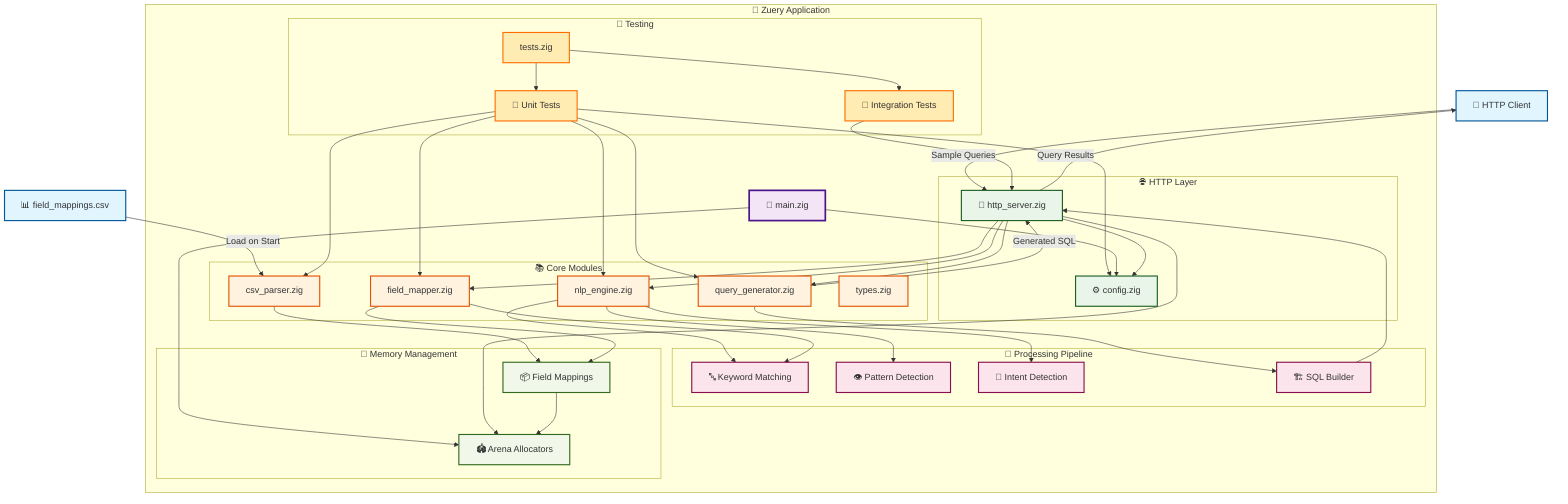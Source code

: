 graph TB
    %% External Components
    Client[👤 HTTP Client]
    CSV[📊 field_mappings.csv]
    
    %% Zig Application Structure
    subgraph "🚀 Zuery Application"
        Main[🎯 main.zig]
        
        subgraph "🌐 HTTP Layer"
            Server[🔧 http_server.zig]
            ConfigMgr[⚙️ config.zig]
        end
        
        subgraph "📚 Core Modules"
            FieldMapper[field_mapper.zig]
            NLPEngine[nlp_engine.zig]
            QueryGen[query_generator.zig]
            CSVParser[csv_parser.zig]
            Types[types.zig]
        end
        
        subgraph "🧠 Processing Pipeline"
            KeywordMatch[🔤 Keyword Matching]
            PatternDetect[👁️ Pattern Detection]
            IntentDetect[🧭 Intent Detection]
            SQLBuilder[🏗️ SQL Builder]
        end
        
        subgraph "🧪 Testing"
            Tests[tests.zig]
            UnitTests[🧩 Unit Tests]
            IntegrationTests[🔄 Integration Tests]
        end
        
        subgraph "💾 Memory Management"
            Arena[🏟️ Arena Allocators]
            FieldCache[📦 Field Mappings]
        end
    end
    
    %% Data Flow
    Client -->|Sample Queries| Server
    CSV -->|Load on Start| CSVParser
    
    Server --> FieldMapper
    Server --> NLPEngine
    Server --> QueryGen
    
    CSVParser --> FieldCache
    FieldMapper --> FieldCache
    
    NLPEngine --> KeywordMatch
    NLPEngine --> PatternDetect
    NLPEngine --> IntentDetect
    
    FieldMapper --> KeywordMatch
    
    QueryGen --> SQLBuilder
    SQLBuilder --> Server
    
    %% Memory Management Flow
    Main --> Arena
    Server --> Arena
    FieldCache --> Arena
    
    %% Testing Flow
    Tests --> UnitTests
    Tests --> IntegrationTests
    UnitTests --> NLPEngine
    UnitTests --> CSVParser
    UnitTests --> QueryGen
    UnitTests --> FieldMapper
    UnitTests --> ConfigMgr
    IntegrationTests --> Server
    
    %% Config Flow
    Main --> ConfigMgr
    Server --> ConfigMgr
    
    %% Response Flow
    QueryGen -->|Generated SQL| Server
    Server -->|Query Results| Client
    
    %% Styling
    classDef external fill:#e1f5fe,stroke:#01579b,stroke-width:2px
    classDef zigapp fill:#f3e5f5,stroke:#4a148c,stroke-width:3px
    classDef http fill:#e8f5e8,stroke:#1b5e20,stroke-width:2px
    classDef core fill:#fff3e0,stroke:#e65100,stroke-width:2px
    classDef processing fill:#fce4ec,stroke:#880e4f,stroke-width:2px
    classDef memory fill:#f1f8e9,stroke:#33691e,stroke-width:2px
    classDef testing fill:#ffecb3,stroke:#ff6f00,stroke-width:2px
    
    class Client,CSV external
    class Main zigapp
    class Server,ConfigMgr http
    class FieldMapper,NLPEngine,QueryGen,CSVParser,Types core
    class KeywordMatch,PatternDetect,IntentDetect,SQLBuilder processing
    class Arena,FieldCache memory
    class Tests,UnitTests,IntegrationTests testing